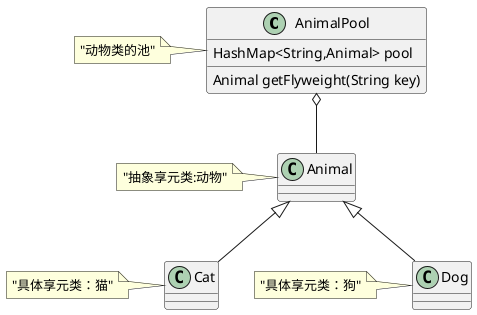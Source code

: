 @startuml

class AnimalPool{
HashMap<String,Animal> pool
Animal getFlyweight(String key)
}

class Animal{

}

class Cat{

}
class Dog{

}

AnimalPool o-- Animal
Animal <|-- Cat
Animal <|-- Dog


note left of AnimalPool : "动物类的池"
note left of Animal : "抽象享元类:动物"
note left of Cat : "具体享元类：猫"
note left of Dog : "具体享元类：狗"



@enduml